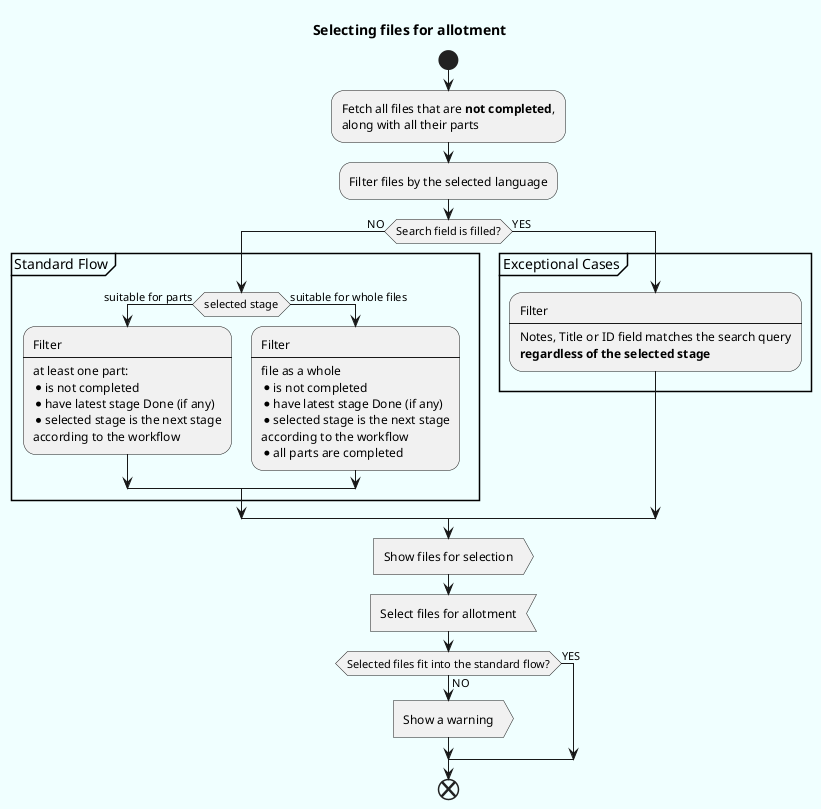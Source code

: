 @startuml FilesSelection

title Selecting files for allotment
skinparam backgroundColor Azure
skinparam ConditionEndStyle hline

start
:Fetch all files that are **not completed**,
along with all their parts;
:Filter files by the selected language;
if (Search field is filled?) then (NO)
  partition "Standard Flow" {
    if (selected stage) then (suitable for parts)
      :Filter
      ----
      at least one part:
      * is not completed
      * have latest stage Done (if any)
      * selected stage is the next stage
      according to the workflow;
    else (suitable for whole files)
      :Filter
      ----
      file as a whole
      * is not completed
      * have latest stage Done (if any)
      * selected stage is the next stage
      according to the workflow
      * all parts are completed;
    endif
  }
  
else (YES)
  partition "Exceptional Cases" {
    :Filter
    ----
    Notes, Title or ID field matches the search query
    **regardless of the selected stage**;
  }
endif
:Show files for selection>
:Select files for allotment<
if (Selected files fit into the standard flow?) then (NO)
  :Show a warning>
else (YES)
endif

end
@enduml
